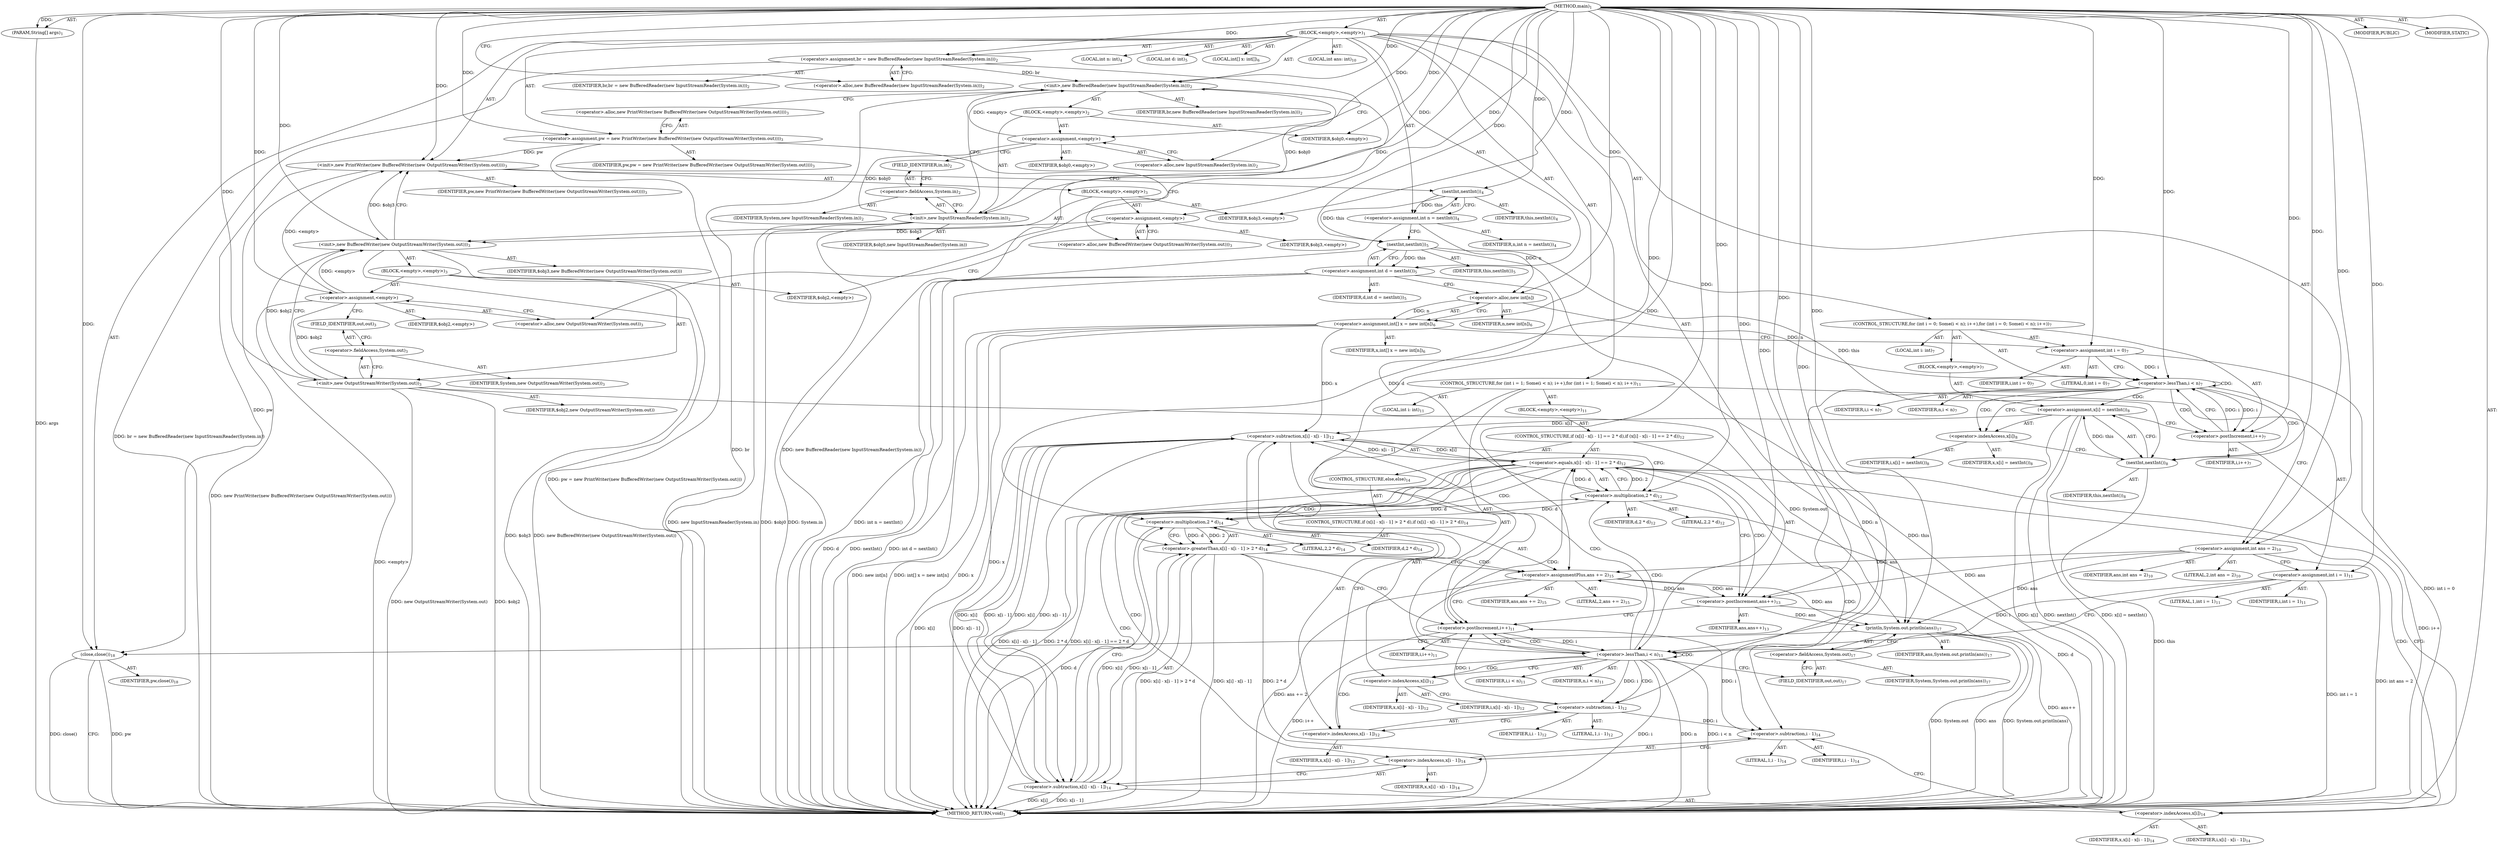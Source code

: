 digraph "main" {  
"17" [label = <(METHOD,main)<SUB>1</SUB>> ]
"18" [label = <(PARAM,String[] args)<SUB>1</SUB>> ]
"19" [label = <(BLOCK,&lt;empty&gt;,&lt;empty&gt;)<SUB>1</SUB>> ]
"20" [label = <(&lt;operator&gt;.assignment,br = new BufferedReader(new InputStreamReader(System.in)))<SUB>2</SUB>> ]
"21" [label = <(IDENTIFIER,br,br = new BufferedReader(new InputStreamReader(System.in)))<SUB>2</SUB>> ]
"22" [label = <(&lt;operator&gt;.alloc,new BufferedReader(new InputStreamReader(System.in)))<SUB>2</SUB>> ]
"23" [label = <(&lt;init&gt;,new BufferedReader(new InputStreamReader(System.in)))<SUB>2</SUB>> ]
"24" [label = <(IDENTIFIER,br,new BufferedReader(new InputStreamReader(System.in)))<SUB>2</SUB>> ]
"25" [label = <(BLOCK,&lt;empty&gt;,&lt;empty&gt;)<SUB>2</SUB>> ]
"26" [label = <(&lt;operator&gt;.assignment,&lt;empty&gt;)> ]
"27" [label = <(IDENTIFIER,$obj0,&lt;empty&gt;)> ]
"28" [label = <(&lt;operator&gt;.alloc,new InputStreamReader(System.in))<SUB>2</SUB>> ]
"29" [label = <(&lt;init&gt;,new InputStreamReader(System.in))<SUB>2</SUB>> ]
"30" [label = <(IDENTIFIER,$obj0,new InputStreamReader(System.in))> ]
"31" [label = <(&lt;operator&gt;.fieldAccess,System.in)<SUB>2</SUB>> ]
"32" [label = <(IDENTIFIER,System,new InputStreamReader(System.in))<SUB>2</SUB>> ]
"33" [label = <(FIELD_IDENTIFIER,in,in)<SUB>2</SUB>> ]
"34" [label = <(IDENTIFIER,$obj0,&lt;empty&gt;)> ]
"35" [label = <(&lt;operator&gt;.assignment,pw = new PrintWriter(new BufferedWriter(new OutputStreamWriter(System.out))))<SUB>3</SUB>> ]
"36" [label = <(IDENTIFIER,pw,pw = new PrintWriter(new BufferedWriter(new OutputStreamWriter(System.out))))<SUB>3</SUB>> ]
"37" [label = <(&lt;operator&gt;.alloc,new PrintWriter(new BufferedWriter(new OutputStreamWriter(System.out))))<SUB>3</SUB>> ]
"38" [label = <(&lt;init&gt;,new PrintWriter(new BufferedWriter(new OutputStreamWriter(System.out))))<SUB>3</SUB>> ]
"39" [label = <(IDENTIFIER,pw,new PrintWriter(new BufferedWriter(new OutputStreamWriter(System.out))))<SUB>3</SUB>> ]
"40" [label = <(BLOCK,&lt;empty&gt;,&lt;empty&gt;)<SUB>3</SUB>> ]
"41" [label = <(&lt;operator&gt;.assignment,&lt;empty&gt;)> ]
"42" [label = <(IDENTIFIER,$obj3,&lt;empty&gt;)> ]
"43" [label = <(&lt;operator&gt;.alloc,new BufferedWriter(new OutputStreamWriter(System.out)))<SUB>3</SUB>> ]
"44" [label = <(&lt;init&gt;,new BufferedWriter(new OutputStreamWriter(System.out)))<SUB>3</SUB>> ]
"45" [label = <(IDENTIFIER,$obj3,new BufferedWriter(new OutputStreamWriter(System.out)))> ]
"46" [label = <(BLOCK,&lt;empty&gt;,&lt;empty&gt;)<SUB>3</SUB>> ]
"47" [label = <(&lt;operator&gt;.assignment,&lt;empty&gt;)> ]
"48" [label = <(IDENTIFIER,$obj2,&lt;empty&gt;)> ]
"49" [label = <(&lt;operator&gt;.alloc,new OutputStreamWriter(System.out))<SUB>3</SUB>> ]
"50" [label = <(&lt;init&gt;,new OutputStreamWriter(System.out))<SUB>3</SUB>> ]
"51" [label = <(IDENTIFIER,$obj2,new OutputStreamWriter(System.out))> ]
"52" [label = <(&lt;operator&gt;.fieldAccess,System.out)<SUB>3</SUB>> ]
"53" [label = <(IDENTIFIER,System,new OutputStreamWriter(System.out))<SUB>3</SUB>> ]
"54" [label = <(FIELD_IDENTIFIER,out,out)<SUB>3</SUB>> ]
"55" [label = <(IDENTIFIER,$obj2,&lt;empty&gt;)> ]
"56" [label = <(IDENTIFIER,$obj3,&lt;empty&gt;)> ]
"57" [label = <(LOCAL,int n: int)<SUB>4</SUB>> ]
"58" [label = <(&lt;operator&gt;.assignment,int n = nextInt())<SUB>4</SUB>> ]
"59" [label = <(IDENTIFIER,n,int n = nextInt())<SUB>4</SUB>> ]
"60" [label = <(nextInt,nextInt())<SUB>4</SUB>> ]
"61" [label = <(IDENTIFIER,this,nextInt())<SUB>4</SUB>> ]
"62" [label = <(LOCAL,int d: int)<SUB>5</SUB>> ]
"63" [label = <(&lt;operator&gt;.assignment,int d = nextInt())<SUB>5</SUB>> ]
"64" [label = <(IDENTIFIER,d,int d = nextInt())<SUB>5</SUB>> ]
"65" [label = <(nextInt,nextInt())<SUB>5</SUB>> ]
"66" [label = <(IDENTIFIER,this,nextInt())<SUB>5</SUB>> ]
"67" [label = <(LOCAL,int[] x: int[])<SUB>6</SUB>> ]
"68" [label = <(&lt;operator&gt;.assignment,int[] x = new int[n])<SUB>6</SUB>> ]
"69" [label = <(IDENTIFIER,x,int[] x = new int[n])<SUB>6</SUB>> ]
"70" [label = <(&lt;operator&gt;.alloc,new int[n])> ]
"71" [label = <(IDENTIFIER,n,new int[n])<SUB>6</SUB>> ]
"72" [label = <(CONTROL_STRUCTURE,for (int i = 0; Some(i &lt; n); i++),for (int i = 0; Some(i &lt; n); i++))<SUB>7</SUB>> ]
"73" [label = <(LOCAL,int i: int)<SUB>7</SUB>> ]
"74" [label = <(&lt;operator&gt;.assignment,int i = 0)<SUB>7</SUB>> ]
"75" [label = <(IDENTIFIER,i,int i = 0)<SUB>7</SUB>> ]
"76" [label = <(LITERAL,0,int i = 0)<SUB>7</SUB>> ]
"77" [label = <(&lt;operator&gt;.lessThan,i &lt; n)<SUB>7</SUB>> ]
"78" [label = <(IDENTIFIER,i,i &lt; n)<SUB>7</SUB>> ]
"79" [label = <(IDENTIFIER,n,i &lt; n)<SUB>7</SUB>> ]
"80" [label = <(&lt;operator&gt;.postIncrement,i++)<SUB>7</SUB>> ]
"81" [label = <(IDENTIFIER,i,i++)<SUB>7</SUB>> ]
"82" [label = <(BLOCK,&lt;empty&gt;,&lt;empty&gt;)<SUB>7</SUB>> ]
"83" [label = <(&lt;operator&gt;.assignment,x[i] = nextInt())<SUB>8</SUB>> ]
"84" [label = <(&lt;operator&gt;.indexAccess,x[i])<SUB>8</SUB>> ]
"85" [label = <(IDENTIFIER,x,x[i] = nextInt())<SUB>8</SUB>> ]
"86" [label = <(IDENTIFIER,i,x[i] = nextInt())<SUB>8</SUB>> ]
"87" [label = <(nextInt,nextInt())<SUB>8</SUB>> ]
"88" [label = <(IDENTIFIER,this,nextInt())<SUB>8</SUB>> ]
"89" [label = <(LOCAL,int ans: int)<SUB>10</SUB>> ]
"90" [label = <(&lt;operator&gt;.assignment,int ans = 2)<SUB>10</SUB>> ]
"91" [label = <(IDENTIFIER,ans,int ans = 2)<SUB>10</SUB>> ]
"92" [label = <(LITERAL,2,int ans = 2)<SUB>10</SUB>> ]
"93" [label = <(CONTROL_STRUCTURE,for (int i = 1; Some(i &lt; n); i++),for (int i = 1; Some(i &lt; n); i++))<SUB>11</SUB>> ]
"94" [label = <(LOCAL,int i: int)<SUB>11</SUB>> ]
"95" [label = <(&lt;operator&gt;.assignment,int i = 1)<SUB>11</SUB>> ]
"96" [label = <(IDENTIFIER,i,int i = 1)<SUB>11</SUB>> ]
"97" [label = <(LITERAL,1,int i = 1)<SUB>11</SUB>> ]
"98" [label = <(&lt;operator&gt;.lessThan,i &lt; n)<SUB>11</SUB>> ]
"99" [label = <(IDENTIFIER,i,i &lt; n)<SUB>11</SUB>> ]
"100" [label = <(IDENTIFIER,n,i &lt; n)<SUB>11</SUB>> ]
"101" [label = <(&lt;operator&gt;.postIncrement,i++)<SUB>11</SUB>> ]
"102" [label = <(IDENTIFIER,i,i++)<SUB>11</SUB>> ]
"103" [label = <(BLOCK,&lt;empty&gt;,&lt;empty&gt;)<SUB>11</SUB>> ]
"104" [label = <(CONTROL_STRUCTURE,if (x[i] - x[i - 1] == 2 * d),if (x[i] - x[i - 1] == 2 * d))<SUB>12</SUB>> ]
"105" [label = <(&lt;operator&gt;.equals,x[i] - x[i - 1] == 2 * d)<SUB>12</SUB>> ]
"106" [label = <(&lt;operator&gt;.subtraction,x[i] - x[i - 1])<SUB>12</SUB>> ]
"107" [label = <(&lt;operator&gt;.indexAccess,x[i])<SUB>12</SUB>> ]
"108" [label = <(IDENTIFIER,x,x[i] - x[i - 1])<SUB>12</SUB>> ]
"109" [label = <(IDENTIFIER,i,x[i] - x[i - 1])<SUB>12</SUB>> ]
"110" [label = <(&lt;operator&gt;.indexAccess,x[i - 1])<SUB>12</SUB>> ]
"111" [label = <(IDENTIFIER,x,x[i] - x[i - 1])<SUB>12</SUB>> ]
"112" [label = <(&lt;operator&gt;.subtraction,i - 1)<SUB>12</SUB>> ]
"113" [label = <(IDENTIFIER,i,i - 1)<SUB>12</SUB>> ]
"114" [label = <(LITERAL,1,i - 1)<SUB>12</SUB>> ]
"115" [label = <(&lt;operator&gt;.multiplication,2 * d)<SUB>12</SUB>> ]
"116" [label = <(LITERAL,2,2 * d)<SUB>12</SUB>> ]
"117" [label = <(IDENTIFIER,d,2 * d)<SUB>12</SUB>> ]
"118" [label = <(&lt;operator&gt;.postIncrement,ans++)<SUB>13</SUB>> ]
"119" [label = <(IDENTIFIER,ans,ans++)<SUB>13</SUB>> ]
"120" [label = <(CONTROL_STRUCTURE,else,else)<SUB>14</SUB>> ]
"121" [label = <(CONTROL_STRUCTURE,if (x[i] - x[i - 1] &gt; 2 * d),if (x[i] - x[i - 1] &gt; 2 * d))<SUB>14</SUB>> ]
"122" [label = <(&lt;operator&gt;.greaterThan,x[i] - x[i - 1] &gt; 2 * d)<SUB>14</SUB>> ]
"123" [label = <(&lt;operator&gt;.subtraction,x[i] - x[i - 1])<SUB>14</SUB>> ]
"124" [label = <(&lt;operator&gt;.indexAccess,x[i])<SUB>14</SUB>> ]
"125" [label = <(IDENTIFIER,x,x[i] - x[i - 1])<SUB>14</SUB>> ]
"126" [label = <(IDENTIFIER,i,x[i] - x[i - 1])<SUB>14</SUB>> ]
"127" [label = <(&lt;operator&gt;.indexAccess,x[i - 1])<SUB>14</SUB>> ]
"128" [label = <(IDENTIFIER,x,x[i] - x[i - 1])<SUB>14</SUB>> ]
"129" [label = <(&lt;operator&gt;.subtraction,i - 1)<SUB>14</SUB>> ]
"130" [label = <(IDENTIFIER,i,i - 1)<SUB>14</SUB>> ]
"131" [label = <(LITERAL,1,i - 1)<SUB>14</SUB>> ]
"132" [label = <(&lt;operator&gt;.multiplication,2 * d)<SUB>14</SUB>> ]
"133" [label = <(LITERAL,2,2 * d)<SUB>14</SUB>> ]
"134" [label = <(IDENTIFIER,d,2 * d)<SUB>14</SUB>> ]
"135" [label = <(&lt;operator&gt;.assignmentPlus,ans += 2)<SUB>15</SUB>> ]
"136" [label = <(IDENTIFIER,ans,ans += 2)<SUB>15</SUB>> ]
"137" [label = <(LITERAL,2,ans += 2)<SUB>15</SUB>> ]
"138" [label = <(println,System.out.println(ans))<SUB>17</SUB>> ]
"139" [label = <(&lt;operator&gt;.fieldAccess,System.out)<SUB>17</SUB>> ]
"140" [label = <(IDENTIFIER,System,System.out.println(ans))<SUB>17</SUB>> ]
"141" [label = <(FIELD_IDENTIFIER,out,out)<SUB>17</SUB>> ]
"142" [label = <(IDENTIFIER,ans,System.out.println(ans))<SUB>17</SUB>> ]
"143" [label = <(close,close())<SUB>18</SUB>> ]
"144" [label = <(IDENTIFIER,pw,close())<SUB>18</SUB>> ]
"145" [label = <(MODIFIER,PUBLIC)> ]
"146" [label = <(MODIFIER,STATIC)> ]
"147" [label = <(METHOD_RETURN,void)<SUB>1</SUB>> ]
  "17" -> "18"  [ label = "AST: "] 
  "17" -> "19"  [ label = "AST: "] 
  "17" -> "145"  [ label = "AST: "] 
  "17" -> "146"  [ label = "AST: "] 
  "17" -> "147"  [ label = "AST: "] 
  "19" -> "20"  [ label = "AST: "] 
  "19" -> "23"  [ label = "AST: "] 
  "19" -> "35"  [ label = "AST: "] 
  "19" -> "38"  [ label = "AST: "] 
  "19" -> "57"  [ label = "AST: "] 
  "19" -> "58"  [ label = "AST: "] 
  "19" -> "62"  [ label = "AST: "] 
  "19" -> "63"  [ label = "AST: "] 
  "19" -> "67"  [ label = "AST: "] 
  "19" -> "68"  [ label = "AST: "] 
  "19" -> "72"  [ label = "AST: "] 
  "19" -> "89"  [ label = "AST: "] 
  "19" -> "90"  [ label = "AST: "] 
  "19" -> "93"  [ label = "AST: "] 
  "19" -> "138"  [ label = "AST: "] 
  "19" -> "143"  [ label = "AST: "] 
  "20" -> "21"  [ label = "AST: "] 
  "20" -> "22"  [ label = "AST: "] 
  "23" -> "24"  [ label = "AST: "] 
  "23" -> "25"  [ label = "AST: "] 
  "25" -> "26"  [ label = "AST: "] 
  "25" -> "29"  [ label = "AST: "] 
  "25" -> "34"  [ label = "AST: "] 
  "26" -> "27"  [ label = "AST: "] 
  "26" -> "28"  [ label = "AST: "] 
  "29" -> "30"  [ label = "AST: "] 
  "29" -> "31"  [ label = "AST: "] 
  "31" -> "32"  [ label = "AST: "] 
  "31" -> "33"  [ label = "AST: "] 
  "35" -> "36"  [ label = "AST: "] 
  "35" -> "37"  [ label = "AST: "] 
  "38" -> "39"  [ label = "AST: "] 
  "38" -> "40"  [ label = "AST: "] 
  "40" -> "41"  [ label = "AST: "] 
  "40" -> "44"  [ label = "AST: "] 
  "40" -> "56"  [ label = "AST: "] 
  "41" -> "42"  [ label = "AST: "] 
  "41" -> "43"  [ label = "AST: "] 
  "44" -> "45"  [ label = "AST: "] 
  "44" -> "46"  [ label = "AST: "] 
  "46" -> "47"  [ label = "AST: "] 
  "46" -> "50"  [ label = "AST: "] 
  "46" -> "55"  [ label = "AST: "] 
  "47" -> "48"  [ label = "AST: "] 
  "47" -> "49"  [ label = "AST: "] 
  "50" -> "51"  [ label = "AST: "] 
  "50" -> "52"  [ label = "AST: "] 
  "52" -> "53"  [ label = "AST: "] 
  "52" -> "54"  [ label = "AST: "] 
  "58" -> "59"  [ label = "AST: "] 
  "58" -> "60"  [ label = "AST: "] 
  "60" -> "61"  [ label = "AST: "] 
  "63" -> "64"  [ label = "AST: "] 
  "63" -> "65"  [ label = "AST: "] 
  "65" -> "66"  [ label = "AST: "] 
  "68" -> "69"  [ label = "AST: "] 
  "68" -> "70"  [ label = "AST: "] 
  "70" -> "71"  [ label = "AST: "] 
  "72" -> "73"  [ label = "AST: "] 
  "72" -> "74"  [ label = "AST: "] 
  "72" -> "77"  [ label = "AST: "] 
  "72" -> "80"  [ label = "AST: "] 
  "72" -> "82"  [ label = "AST: "] 
  "74" -> "75"  [ label = "AST: "] 
  "74" -> "76"  [ label = "AST: "] 
  "77" -> "78"  [ label = "AST: "] 
  "77" -> "79"  [ label = "AST: "] 
  "80" -> "81"  [ label = "AST: "] 
  "82" -> "83"  [ label = "AST: "] 
  "83" -> "84"  [ label = "AST: "] 
  "83" -> "87"  [ label = "AST: "] 
  "84" -> "85"  [ label = "AST: "] 
  "84" -> "86"  [ label = "AST: "] 
  "87" -> "88"  [ label = "AST: "] 
  "90" -> "91"  [ label = "AST: "] 
  "90" -> "92"  [ label = "AST: "] 
  "93" -> "94"  [ label = "AST: "] 
  "93" -> "95"  [ label = "AST: "] 
  "93" -> "98"  [ label = "AST: "] 
  "93" -> "101"  [ label = "AST: "] 
  "93" -> "103"  [ label = "AST: "] 
  "95" -> "96"  [ label = "AST: "] 
  "95" -> "97"  [ label = "AST: "] 
  "98" -> "99"  [ label = "AST: "] 
  "98" -> "100"  [ label = "AST: "] 
  "101" -> "102"  [ label = "AST: "] 
  "103" -> "104"  [ label = "AST: "] 
  "104" -> "105"  [ label = "AST: "] 
  "104" -> "118"  [ label = "AST: "] 
  "104" -> "120"  [ label = "AST: "] 
  "105" -> "106"  [ label = "AST: "] 
  "105" -> "115"  [ label = "AST: "] 
  "106" -> "107"  [ label = "AST: "] 
  "106" -> "110"  [ label = "AST: "] 
  "107" -> "108"  [ label = "AST: "] 
  "107" -> "109"  [ label = "AST: "] 
  "110" -> "111"  [ label = "AST: "] 
  "110" -> "112"  [ label = "AST: "] 
  "112" -> "113"  [ label = "AST: "] 
  "112" -> "114"  [ label = "AST: "] 
  "115" -> "116"  [ label = "AST: "] 
  "115" -> "117"  [ label = "AST: "] 
  "118" -> "119"  [ label = "AST: "] 
  "120" -> "121"  [ label = "AST: "] 
  "121" -> "122"  [ label = "AST: "] 
  "121" -> "135"  [ label = "AST: "] 
  "122" -> "123"  [ label = "AST: "] 
  "122" -> "132"  [ label = "AST: "] 
  "123" -> "124"  [ label = "AST: "] 
  "123" -> "127"  [ label = "AST: "] 
  "124" -> "125"  [ label = "AST: "] 
  "124" -> "126"  [ label = "AST: "] 
  "127" -> "128"  [ label = "AST: "] 
  "127" -> "129"  [ label = "AST: "] 
  "129" -> "130"  [ label = "AST: "] 
  "129" -> "131"  [ label = "AST: "] 
  "132" -> "133"  [ label = "AST: "] 
  "132" -> "134"  [ label = "AST: "] 
  "135" -> "136"  [ label = "AST: "] 
  "135" -> "137"  [ label = "AST: "] 
  "138" -> "139"  [ label = "AST: "] 
  "138" -> "142"  [ label = "AST: "] 
  "139" -> "140"  [ label = "AST: "] 
  "139" -> "141"  [ label = "AST: "] 
  "143" -> "144"  [ label = "AST: "] 
  "20" -> "28"  [ label = "CFG: "] 
  "23" -> "37"  [ label = "CFG: "] 
  "35" -> "43"  [ label = "CFG: "] 
  "38" -> "60"  [ label = "CFG: "] 
  "58" -> "65"  [ label = "CFG: "] 
  "63" -> "70"  [ label = "CFG: "] 
  "68" -> "74"  [ label = "CFG: "] 
  "90" -> "95"  [ label = "CFG: "] 
  "138" -> "143"  [ label = "CFG: "] 
  "143" -> "147"  [ label = "CFG: "] 
  "22" -> "20"  [ label = "CFG: "] 
  "37" -> "35"  [ label = "CFG: "] 
  "60" -> "58"  [ label = "CFG: "] 
  "65" -> "63"  [ label = "CFG: "] 
  "70" -> "68"  [ label = "CFG: "] 
  "74" -> "77"  [ label = "CFG: "] 
  "77" -> "84"  [ label = "CFG: "] 
  "77" -> "90"  [ label = "CFG: "] 
  "80" -> "77"  [ label = "CFG: "] 
  "95" -> "98"  [ label = "CFG: "] 
  "98" -> "107"  [ label = "CFG: "] 
  "98" -> "141"  [ label = "CFG: "] 
  "101" -> "98"  [ label = "CFG: "] 
  "139" -> "138"  [ label = "CFG: "] 
  "26" -> "33"  [ label = "CFG: "] 
  "29" -> "23"  [ label = "CFG: "] 
  "41" -> "49"  [ label = "CFG: "] 
  "44" -> "38"  [ label = "CFG: "] 
  "83" -> "80"  [ label = "CFG: "] 
  "141" -> "139"  [ label = "CFG: "] 
  "28" -> "26"  [ label = "CFG: "] 
  "31" -> "29"  [ label = "CFG: "] 
  "43" -> "41"  [ label = "CFG: "] 
  "84" -> "87"  [ label = "CFG: "] 
  "87" -> "83"  [ label = "CFG: "] 
  "105" -> "118"  [ label = "CFG: "] 
  "105" -> "124"  [ label = "CFG: "] 
  "118" -> "101"  [ label = "CFG: "] 
  "33" -> "31"  [ label = "CFG: "] 
  "47" -> "54"  [ label = "CFG: "] 
  "50" -> "44"  [ label = "CFG: "] 
  "106" -> "115"  [ label = "CFG: "] 
  "115" -> "105"  [ label = "CFG: "] 
  "49" -> "47"  [ label = "CFG: "] 
  "52" -> "50"  [ label = "CFG: "] 
  "107" -> "112"  [ label = "CFG: "] 
  "110" -> "106"  [ label = "CFG: "] 
  "122" -> "135"  [ label = "CFG: "] 
  "122" -> "101"  [ label = "CFG: "] 
  "135" -> "101"  [ label = "CFG: "] 
  "54" -> "52"  [ label = "CFG: "] 
  "112" -> "110"  [ label = "CFG: "] 
  "123" -> "132"  [ label = "CFG: "] 
  "132" -> "122"  [ label = "CFG: "] 
  "124" -> "129"  [ label = "CFG: "] 
  "127" -> "123"  [ label = "CFG: "] 
  "129" -> "127"  [ label = "CFG: "] 
  "17" -> "22"  [ label = "CFG: "] 
  "18" -> "147"  [ label = "DDG: args"] 
  "20" -> "147"  [ label = "DDG: br = new BufferedReader(new InputStreamReader(System.in))"] 
  "23" -> "147"  [ label = "DDG: br"] 
  "29" -> "147"  [ label = "DDG: $obj0"] 
  "29" -> "147"  [ label = "DDG: System.in"] 
  "29" -> "147"  [ label = "DDG: new InputStreamReader(System.in)"] 
  "23" -> "147"  [ label = "DDG: new BufferedReader(new InputStreamReader(System.in))"] 
  "35" -> "147"  [ label = "DDG: pw = new PrintWriter(new BufferedWriter(new OutputStreamWriter(System.out)))"] 
  "44" -> "147"  [ label = "DDG: $obj3"] 
  "47" -> "147"  [ label = "DDG: &lt;empty&gt;"] 
  "50" -> "147"  [ label = "DDG: $obj2"] 
  "50" -> "147"  [ label = "DDG: new OutputStreamWriter(System.out)"] 
  "44" -> "147"  [ label = "DDG: new BufferedWriter(new OutputStreamWriter(System.out))"] 
  "38" -> "147"  [ label = "DDG: new PrintWriter(new BufferedWriter(new OutputStreamWriter(System.out)))"] 
  "58" -> "147"  [ label = "DDG: int n = nextInt()"] 
  "63" -> "147"  [ label = "DDG: d"] 
  "65" -> "147"  [ label = "DDG: this"] 
  "63" -> "147"  [ label = "DDG: nextInt()"] 
  "63" -> "147"  [ label = "DDG: int d = nextInt()"] 
  "68" -> "147"  [ label = "DDG: x"] 
  "68" -> "147"  [ label = "DDG: new int[n]"] 
  "68" -> "147"  [ label = "DDG: int[] x = new int[n]"] 
  "74" -> "147"  [ label = "DDG: int i = 0"] 
  "90" -> "147"  [ label = "DDG: int ans = 2"] 
  "95" -> "147"  [ label = "DDG: int i = 1"] 
  "98" -> "147"  [ label = "DDG: i"] 
  "98" -> "147"  [ label = "DDG: n"] 
  "98" -> "147"  [ label = "DDG: i &lt; n"] 
  "138" -> "147"  [ label = "DDG: System.out"] 
  "138" -> "147"  [ label = "DDG: ans"] 
  "138" -> "147"  [ label = "DDG: System.out.println(ans)"] 
  "143" -> "147"  [ label = "DDG: pw"] 
  "143" -> "147"  [ label = "DDG: close()"] 
  "106" -> "147"  [ label = "DDG: x[i]"] 
  "106" -> "147"  [ label = "DDG: x[i - 1]"] 
  "105" -> "147"  [ label = "DDG: x[i] - x[i - 1]"] 
  "115" -> "147"  [ label = "DDG: d"] 
  "105" -> "147"  [ label = "DDG: 2 * d"] 
  "105" -> "147"  [ label = "DDG: x[i] - x[i - 1] == 2 * d"] 
  "123" -> "147"  [ label = "DDG: x[i]"] 
  "123" -> "147"  [ label = "DDG: x[i - 1]"] 
  "122" -> "147"  [ label = "DDG: x[i] - x[i - 1]"] 
  "132" -> "147"  [ label = "DDG: d"] 
  "122" -> "147"  [ label = "DDG: 2 * d"] 
  "122" -> "147"  [ label = "DDG: x[i] - x[i - 1] &gt; 2 * d"] 
  "135" -> "147"  [ label = "DDG: ans += 2"] 
  "118" -> "147"  [ label = "DDG: ans++"] 
  "101" -> "147"  [ label = "DDG: i++"] 
  "83" -> "147"  [ label = "DDG: x[i]"] 
  "87" -> "147"  [ label = "DDG: this"] 
  "83" -> "147"  [ label = "DDG: nextInt()"] 
  "83" -> "147"  [ label = "DDG: x[i] = nextInt()"] 
  "80" -> "147"  [ label = "DDG: i++"] 
  "17" -> "18"  [ label = "DDG: "] 
  "17" -> "20"  [ label = "DDG: "] 
  "17" -> "35"  [ label = "DDG: "] 
  "60" -> "58"  [ label = "DDG: this"] 
  "65" -> "63"  [ label = "DDG: this"] 
  "70" -> "68"  [ label = "DDG: n"] 
  "17" -> "90"  [ label = "DDG: "] 
  "20" -> "23"  [ label = "DDG: br"] 
  "17" -> "23"  [ label = "DDG: "] 
  "26" -> "23"  [ label = "DDG: &lt;empty&gt;"] 
  "29" -> "23"  [ label = "DDG: $obj0"] 
  "35" -> "38"  [ label = "DDG: pw"] 
  "17" -> "38"  [ label = "DDG: "] 
  "47" -> "38"  [ label = "DDG: &lt;empty&gt;"] 
  "44" -> "38"  [ label = "DDG: $obj3"] 
  "17" -> "74"  [ label = "DDG: "] 
  "17" -> "95"  [ label = "DDG: "] 
  "50" -> "138"  [ label = "DDG: System.out"] 
  "90" -> "138"  [ label = "DDG: ans"] 
  "135" -> "138"  [ label = "DDG: ans"] 
  "118" -> "138"  [ label = "DDG: ans"] 
  "17" -> "138"  [ label = "DDG: "] 
  "38" -> "143"  [ label = "DDG: pw"] 
  "17" -> "143"  [ label = "DDG: "] 
  "17" -> "26"  [ label = "DDG: "] 
  "17" -> "34"  [ label = "DDG: "] 
  "17" -> "41"  [ label = "DDG: "] 
  "17" -> "56"  [ label = "DDG: "] 
  "17" -> "60"  [ label = "DDG: "] 
  "60" -> "65"  [ label = "DDG: this"] 
  "17" -> "65"  [ label = "DDG: "] 
  "58" -> "70"  [ label = "DDG: n"] 
  "17" -> "70"  [ label = "DDG: "] 
  "74" -> "77"  [ label = "DDG: i"] 
  "80" -> "77"  [ label = "DDG: i"] 
  "17" -> "77"  [ label = "DDG: "] 
  "70" -> "77"  [ label = "DDG: n"] 
  "77" -> "80"  [ label = "DDG: i"] 
  "17" -> "80"  [ label = "DDG: "] 
  "87" -> "83"  [ label = "DDG: this"] 
  "95" -> "98"  [ label = "DDG: i"] 
  "101" -> "98"  [ label = "DDG: i"] 
  "17" -> "98"  [ label = "DDG: "] 
  "77" -> "98"  [ label = "DDG: n"] 
  "112" -> "101"  [ label = "DDG: i"] 
  "129" -> "101"  [ label = "DDG: i"] 
  "17" -> "101"  [ label = "DDG: "] 
  "26" -> "29"  [ label = "DDG: $obj0"] 
  "17" -> "29"  [ label = "DDG: "] 
  "41" -> "44"  [ label = "DDG: $obj3"] 
  "17" -> "44"  [ label = "DDG: "] 
  "47" -> "44"  [ label = "DDG: &lt;empty&gt;"] 
  "50" -> "44"  [ label = "DDG: $obj2"] 
  "17" -> "47"  [ label = "DDG: "] 
  "17" -> "55"  [ label = "DDG: "] 
  "65" -> "87"  [ label = "DDG: this"] 
  "17" -> "87"  [ label = "DDG: "] 
  "106" -> "105"  [ label = "DDG: x[i]"] 
  "106" -> "105"  [ label = "DDG: x[i - 1]"] 
  "115" -> "105"  [ label = "DDG: 2"] 
  "115" -> "105"  [ label = "DDG: d"] 
  "90" -> "118"  [ label = "DDG: ans"] 
  "135" -> "118"  [ label = "DDG: ans"] 
  "17" -> "118"  [ label = "DDG: "] 
  "47" -> "50"  [ label = "DDG: $obj2"] 
  "17" -> "50"  [ label = "DDG: "] 
  "68" -> "106"  [ label = "DDG: x"] 
  "123" -> "106"  [ label = "DDG: x[i]"] 
  "83" -> "106"  [ label = "DDG: x[i]"] 
  "123" -> "106"  [ label = "DDG: x[i - 1]"] 
  "17" -> "115"  [ label = "DDG: "] 
  "63" -> "115"  [ label = "DDG: d"] 
  "132" -> "115"  [ label = "DDG: d"] 
  "17" -> "135"  [ label = "DDG: "] 
  "123" -> "122"  [ label = "DDG: x[i]"] 
  "123" -> "122"  [ label = "DDG: x[i - 1]"] 
  "132" -> "122"  [ label = "DDG: 2"] 
  "132" -> "122"  [ label = "DDG: d"] 
  "90" -> "135"  [ label = "DDG: ans"] 
  "118" -> "135"  [ label = "DDG: ans"] 
  "98" -> "112"  [ label = "DDG: i"] 
  "17" -> "112"  [ label = "DDG: "] 
  "68" -> "123"  [ label = "DDG: x"] 
  "106" -> "123"  [ label = "DDG: x[i]"] 
  "106" -> "123"  [ label = "DDG: x[i - 1]"] 
  "17" -> "132"  [ label = "DDG: "] 
  "115" -> "132"  [ label = "DDG: d"] 
  "112" -> "129"  [ label = "DDG: i"] 
  "17" -> "129"  [ label = "DDG: "] 
  "77" -> "80"  [ label = "CDG: "] 
  "77" -> "77"  [ label = "CDG: "] 
  "77" -> "83"  [ label = "CDG: "] 
  "77" -> "84"  [ label = "CDG: "] 
  "77" -> "87"  [ label = "CDG: "] 
  "98" -> "107"  [ label = "CDG: "] 
  "98" -> "115"  [ label = "CDG: "] 
  "98" -> "98"  [ label = "CDG: "] 
  "98" -> "105"  [ label = "CDG: "] 
  "98" -> "110"  [ label = "CDG: "] 
  "98" -> "106"  [ label = "CDG: "] 
  "98" -> "112"  [ label = "CDG: "] 
  "98" -> "101"  [ label = "CDG: "] 
  "105" -> "122"  [ label = "CDG: "] 
  "105" -> "118"  [ label = "CDG: "] 
  "105" -> "132"  [ label = "CDG: "] 
  "105" -> "123"  [ label = "CDG: "] 
  "105" -> "127"  [ label = "CDG: "] 
  "105" -> "129"  [ label = "CDG: "] 
  "105" -> "124"  [ label = "CDG: "] 
  "122" -> "135"  [ label = "CDG: "] 
}
